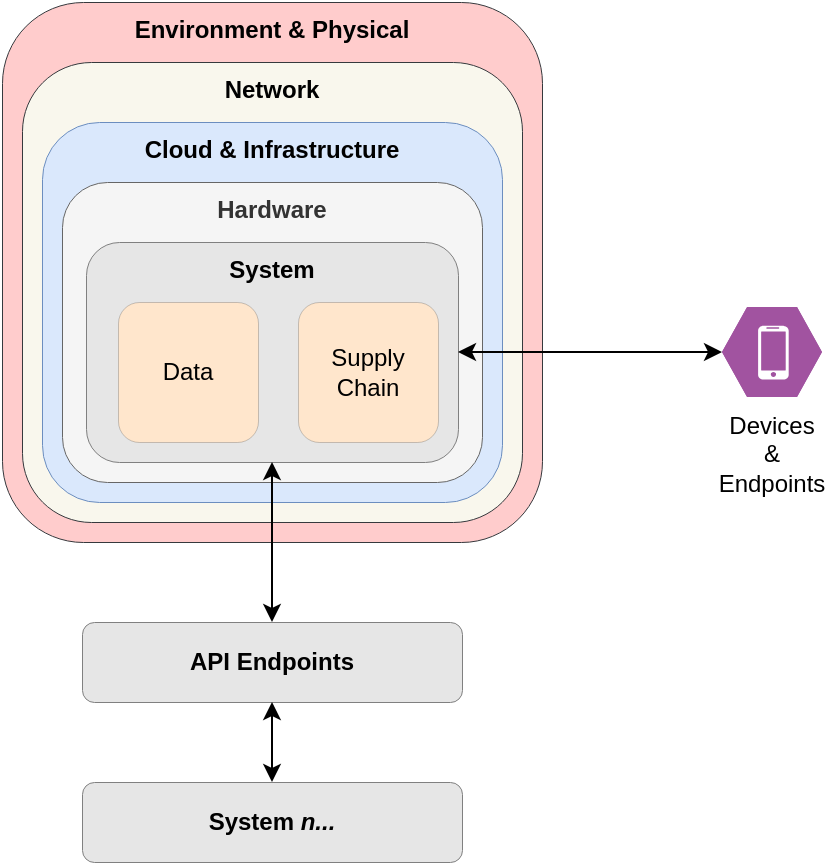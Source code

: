 <mxfile version="26.1.0">
  <diagram name="Page-1" id="BFAWXYweHeVmvFR0cgTK">
    <mxGraphModel dx="1042" dy="627" grid="1" gridSize="10" guides="1" tooltips="1" connect="1" arrows="1" fold="1" page="1" pageScale="1" pageWidth="827" pageHeight="1169" math="0" shadow="0">
      <root>
        <mxCell id="0" />
        <mxCell id="1" parent="0" />
        <mxCell id="jpLWjT7uDQviff_Z-IW5-18" value="Environment &amp;amp; Physical" style="rounded=1;whiteSpace=wrap;html=1;fillColor=#ffcccc;strokeColor=#36393d;strokeWidth=0.5;verticalAlign=top;fontStyle=1;arcSize=15;" vertex="1" parent="1">
          <mxGeometry x="290" y="250" width="270" height="270" as="geometry" />
        </mxCell>
        <mxCell id="jpLWjT7uDQviff_Z-IW5-17" value="Network" style="rounded=1;whiteSpace=wrap;html=1;fillColor=#f9f7ed;strokeColor=#36393d;strokeWidth=0.5;verticalAlign=top;fontStyle=1;arcSize=15;" vertex="1" parent="1">
          <mxGeometry x="300" y="280" width="250" height="230" as="geometry" />
        </mxCell>
        <mxCell id="jpLWjT7uDQviff_Z-IW5-16" value="Cloud &amp;amp; Infrastructure" style="rounded=1;whiteSpace=wrap;html=1;fillColor=#dae8fc;strokeColor=#6c8ebf;strokeWidth=0.5;verticalAlign=top;fontStyle=1;arcSize=15;" vertex="1" parent="1">
          <mxGeometry x="310" y="310" width="230" height="190" as="geometry" />
        </mxCell>
        <mxCell id="jpLWjT7uDQviff_Z-IW5-15" value="Hardware" style="rounded=1;whiteSpace=wrap;html=1;fillColor=#f5f5f5;strokeColor=#666666;strokeWidth=0.5;verticalAlign=top;fontStyle=1;arcSize=15;fontColor=#333333;" vertex="1" parent="1">
          <mxGeometry x="320" y="340" width="210" height="150" as="geometry" />
        </mxCell>
        <mxCell id="jpLWjT7uDQviff_Z-IW5-1" value="" style="group" vertex="1" connectable="0" parent="1">
          <mxGeometry x="332" y="370" width="186" height="110" as="geometry" />
        </mxCell>
        <mxCell id="jpLWjT7uDQviff_Z-IW5-2" value="System" style="rounded=1;whiteSpace=wrap;html=1;fillColor=#E6E6E6;strokeColor=#808080;strokeWidth=0.5;verticalAlign=top;fontStyle=1" vertex="1" parent="jpLWjT7uDQviff_Z-IW5-1">
          <mxGeometry width="186" height="110" as="geometry" />
        </mxCell>
        <mxCell id="jpLWjT7uDQviff_Z-IW5-3" value="Data" style="rounded=1;whiteSpace=wrap;html=1;fillColor=#ffe6cc;strokeColor=default;strokeWidth=0.1;align=center;verticalAlign=middle;fontFamily=Helvetica;fontSize=12;fontColor=default;" vertex="1" parent="jpLWjT7uDQviff_Z-IW5-1">
          <mxGeometry x="16" y="30" width="70" height="70" as="geometry" />
        </mxCell>
        <mxCell id="jpLWjT7uDQviff_Z-IW5-4" value="Supply Chain" style="rounded=1;whiteSpace=wrap;html=1;fillColor=#ffe6cc;strokeColor=default;strokeWidth=0.1;" vertex="1" parent="jpLWjT7uDQviff_Z-IW5-1">
          <mxGeometry x="106" y="30" width="70" height="70" as="geometry" />
        </mxCell>
        <mxCell id="jpLWjT7uDQviff_Z-IW5-5" value="API Endpoints" style="rounded=1;whiteSpace=wrap;html=1;fillColor=#E6E6E6;strokeColor=#808080;strokeWidth=0.5;verticalAlign=middle;fontStyle=1;arcSize=15;" vertex="1" parent="1">
          <mxGeometry x="330" y="560" width="190" height="40" as="geometry" />
        </mxCell>
        <mxCell id="jpLWjT7uDQviff_Z-IW5-6" value="System &lt;i&gt;n...&lt;/i&gt;" style="rounded=1;whiteSpace=wrap;html=1;fillColor=#E6E6E6;strokeColor=#808080;strokeWidth=0.5;verticalAlign=middle;fontStyle=1;arcSize=15;" vertex="1" parent="1">
          <mxGeometry x="330" y="640" width="190" height="40" as="geometry" />
        </mxCell>
        <mxCell id="jpLWjT7uDQviff_Z-IW5-7" value="" style="endArrow=classic;startArrow=classic;html=1;rounded=1;edgeStyle=orthogonalEdgeStyle;curved=0;" edge="1" parent="1" source="jpLWjT7uDQviff_Z-IW5-6" target="jpLWjT7uDQviff_Z-IW5-5">
          <mxGeometry width="50" height="50" relative="1" as="geometry">
            <mxPoint x="590" y="660" as="sourcePoint" />
            <mxPoint x="640" y="610" as="targetPoint" />
          </mxGeometry>
        </mxCell>
        <mxCell id="jpLWjT7uDQviff_Z-IW5-8" value="" style="endArrow=classic;startArrow=classic;html=1;rounded=1;edgeStyle=orthogonalEdgeStyle;curved=0;" edge="1" parent="1" source="jpLWjT7uDQviff_Z-IW5-5" target="jpLWjT7uDQviff_Z-IW5-2">
          <mxGeometry width="50" height="50" relative="1" as="geometry">
            <mxPoint x="435" y="610" as="sourcePoint" />
            <mxPoint x="435" y="570" as="targetPoint" />
          </mxGeometry>
        </mxCell>
        <mxCell id="jpLWjT7uDQviff_Z-IW5-9" value="Devices &amp;amp; Endpoints" style="verticalLabelPosition=bottom;sketch=0;html=1;fillColor=#A153A0;strokeColor=#ffffff;verticalAlign=top;align=center;points=[[0,0.5,0],[0.125,0.25,0],[0.25,0,0],[0.5,0,0],[0.75,0,0],[0.875,0.25,0],[1,0.5,0],[0.875,0.75,0],[0.75,1,0],[0.5,1,0],[0.125,0.75,0]];pointerEvents=1;shape=mxgraph.cisco_safe.compositeIcon;bgIcon=mxgraph.cisco_safe.design.blank_device;resIcon=mxgraph.cisco_safe.design.mobile_device;whiteSpace=wrap;" vertex="1" parent="1">
          <mxGeometry x="650" y="402.5" width="50" height="45" as="geometry" />
        </mxCell>
        <mxCell id="jpLWjT7uDQviff_Z-IW5-10" value="" style="endArrow=classic;startArrow=classic;html=1;rounded=1;edgeStyle=orthogonalEdgeStyle;curved=0;" edge="1" parent="1" source="jpLWjT7uDQviff_Z-IW5-9" target="jpLWjT7uDQviff_Z-IW5-2">
          <mxGeometry width="50" height="50" relative="1" as="geometry">
            <mxPoint x="570" y="550" as="sourcePoint" />
            <mxPoint x="435" y="490" as="targetPoint" />
            <Array as="points">
              <mxPoint x="615" y="425" />
            </Array>
          </mxGeometry>
        </mxCell>
      </root>
    </mxGraphModel>
  </diagram>
</mxfile>

